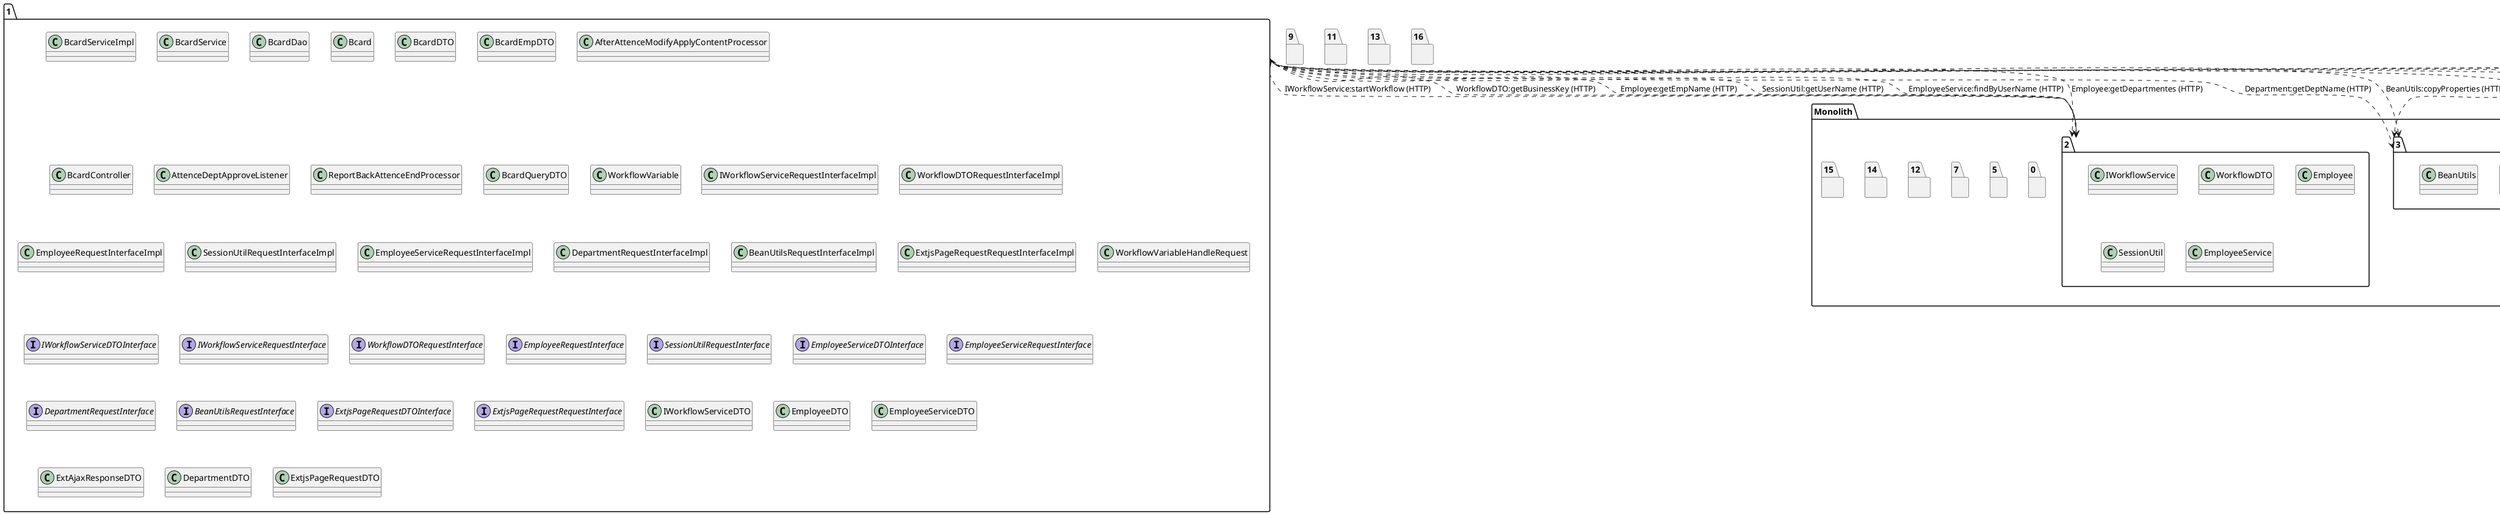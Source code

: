 @startuml
package "1"{
class BcardServiceImpl
class BcardService
class BcardDao
class Bcard
class BcardDTO
class BcardEmpDTO
class AfterAttenceModifyApplyContentProcessor
class BcardController
class AttenceDeptApproveListener
class ReportBackAttenceEndProcessor
class BcardQueryDTO
class WorkflowVariable
class IWorkflowServiceRequestInterfaceImpl
class WorkflowDTORequestInterfaceImpl
class EmployeeRequestInterfaceImpl
class SessionUtilRequestInterfaceImpl
class EmployeeServiceRequestInterfaceImpl
class DepartmentRequestInterfaceImpl
class BeanUtilsRequestInterfaceImpl
class ExtjsPageRequestRequestInterfaceImpl
class WorkflowVariableHandleRequest
interface IWorkflowServiceDTOInterface
interface IWorkflowServiceRequestInterface
interface WorkflowDTORequestInterface
interface EmployeeRequestInterface
interface SessionUtilRequestInterface
interface EmployeeServiceDTOInterface
interface EmployeeServiceRequestInterface
interface DepartmentRequestInterface
interface BeanUtilsRequestInterface
interface ExtjsPageRequestDTOInterface
interface ExtjsPageRequestRequestInterface
class IWorkflowServiceDTO
class EmployeeDTO
class EmployeeServiceDTO
class ExtAjaxResponseDTO
class DepartmentDTO
class ExtjsPageRequestDTO
}
package "9"{
}
package "11"{
}
package "13"{
}
package "16"{
}
package "Monolith" {
package "0"{
}
package "2"{
class IWorkflowService
class WorkflowDTO
class Employee
class SessionUtil
class EmployeeService
class Employee
}
package "3"{
class Department
class BeanUtils
class Department
}
package "4"{
class InStorageController
}
package "5"{
}
package "6"{
class TravelController
}
package "7"{
}
package "8"{
class LeaveController
}
package "10"{
class ExtjsPageRequest
}
package "12"{
}
package "14"{
}
package "15"{
}
}
"1"..>"2":IWorkflowService:startWorkflow (HTTP)
"1"..>"2":WorkflowDTO:getBusinessKey (HTTP)
"1"..>"2":Employee:getEmpName (HTTP)
"1"..>"2":SessionUtil:getUserName (HTTP)
"1"..>"2":EmployeeService:findByUserName (HTTP)
"1"..>"2":Employee:getDepartmentes (HTTP)
"1"..>"3":Department:getDeptName (HTTP)
"1"..>"3":BeanUtils:copyProperties (HTTP)
"1"..>"3":Department:getManagerNo (HTTP)
"1"..>"10":ExtjsPageRequest:getPageable (HTTP)
"4"..>"1":WorkflowVariable:getVariableMap (HTTP)
"6"..>"1":WorkflowVariable:getVariableMap (HTTP)
"8"..>"1":WorkflowVariable:getVariableMap (HTTP)
@enduml